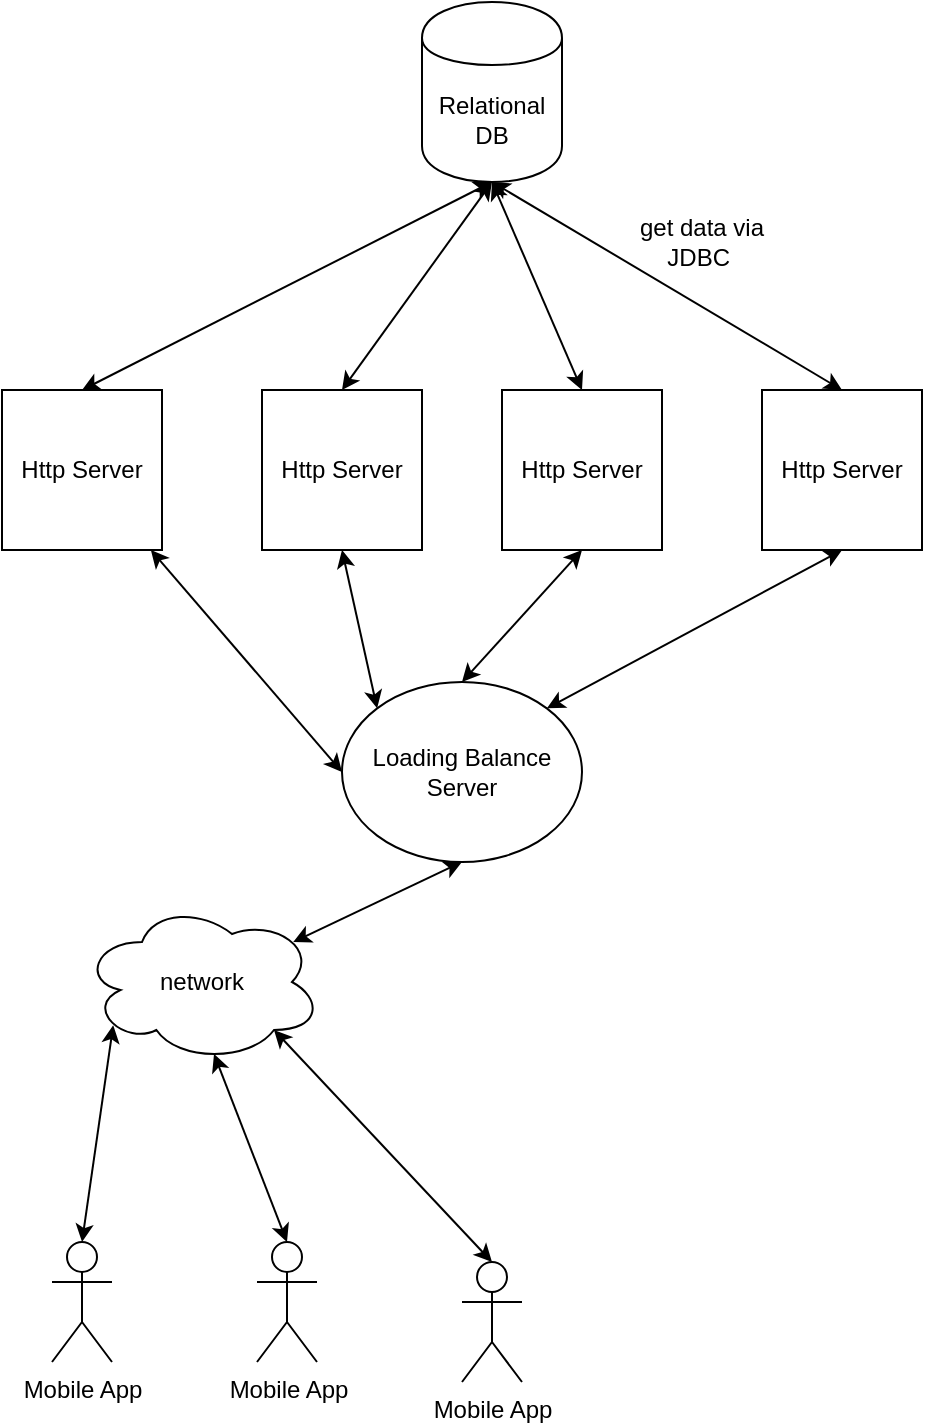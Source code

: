 <mxfile version="10.8.0" type="github"><diagram id="ig-XjjdN55XsAPovnEqb" name="Page-1"><mxGraphModel dx="1398" dy="808" grid="1" gridSize="10" guides="1" tooltips="1" connect="1" arrows="1" fold="1" page="1" pageScale="1" pageWidth="827" pageHeight="1169" math="0" shadow="0"><root><mxCell id="0"/><mxCell id="1" parent="0"/><mxCell id="om-y3BHIbrnqS1LzxDSt-1" value="Http Server" style="whiteSpace=wrap;html=1;aspect=fixed;" vertex="1" parent="1"><mxGeometry x="230" y="504" width="80" height="80" as="geometry"/></mxCell><mxCell id="om-y3BHIbrnqS1LzxDSt-4" value="Http Server" style="whiteSpace=wrap;html=1;aspect=fixed;" vertex="1" parent="1"><mxGeometry x="100" y="504" width="80" height="80" as="geometry"/></mxCell><mxCell id="om-y3BHIbrnqS1LzxDSt-5" value="Http Server" style="whiteSpace=wrap;html=1;aspect=fixed;" vertex="1" parent="1"><mxGeometry x="350" y="504" width="80" height="80" as="geometry"/></mxCell><mxCell id="om-y3BHIbrnqS1LzxDSt-6" value="Http Server" style="whiteSpace=wrap;html=1;aspect=fixed;" vertex="1" parent="1"><mxGeometry x="480" y="504" width="80" height="80" as="geometry"/></mxCell><mxCell id="om-y3BHIbrnqS1LzxDSt-7" value="Loading Balance&lt;br&gt;Server&lt;br&gt;" style="ellipse;whiteSpace=wrap;html=1;" vertex="1" parent="1"><mxGeometry x="270" y="650" width="120" height="90" as="geometry"/></mxCell><mxCell id="om-y3BHIbrnqS1LzxDSt-8" value="network" style="ellipse;shape=cloud;whiteSpace=wrap;html=1;" vertex="1" parent="1"><mxGeometry x="140" y="760" width="120" height="80" as="geometry"/></mxCell><mxCell id="om-y3BHIbrnqS1LzxDSt-10" value="" style="endArrow=classic;startArrow=classic;html=1;entryX=0.5;entryY=1;entryDx=0;entryDy=0;exitX=0.88;exitY=0.25;exitDx=0;exitDy=0;exitPerimeter=0;" edge="1" parent="1" source="om-y3BHIbrnqS1LzxDSt-8" target="om-y3BHIbrnqS1LzxDSt-7"><mxGeometry width="50" height="50" relative="1" as="geometry"><mxPoint x="280" y="760" as="sourcePoint"/><mxPoint x="360" y="760" as="targetPoint"/></mxGeometry></mxCell><mxCell id="om-y3BHIbrnqS1LzxDSt-11" value="" style="endArrow=classic;startArrow=classic;html=1;exitX=0;exitY=0.5;exitDx=0;exitDy=0;" edge="1" parent="1" source="om-y3BHIbrnqS1LzxDSt-7" target="om-y3BHIbrnqS1LzxDSt-4"><mxGeometry width="50" height="50" relative="1" as="geometry"><mxPoint x="140" y="670" as="sourcePoint"/><mxPoint x="190" y="620" as="targetPoint"/></mxGeometry></mxCell><mxCell id="om-y3BHIbrnqS1LzxDSt-12" value="" style="endArrow=classic;startArrow=classic;html=1;entryX=0.5;entryY=1;entryDx=0;entryDy=0;exitX=0;exitY=0;exitDx=0;exitDy=0;" edge="1" parent="1" source="om-y3BHIbrnqS1LzxDSt-7" target="om-y3BHIbrnqS1LzxDSt-1"><mxGeometry width="50" height="50" relative="1" as="geometry"><mxPoint x="150" y="710" as="sourcePoint"/><mxPoint x="200" y="660" as="targetPoint"/></mxGeometry></mxCell><mxCell id="om-y3BHIbrnqS1LzxDSt-13" value="" style="endArrow=classic;startArrow=classic;html=1;entryX=0.5;entryY=1;entryDx=0;entryDy=0;exitX=0.5;exitY=0;exitDx=0;exitDy=0;" edge="1" parent="1" source="om-y3BHIbrnqS1LzxDSt-7" target="om-y3BHIbrnqS1LzxDSt-5"><mxGeometry width="50" height="50" relative="1" as="geometry"><mxPoint x="160" y="720" as="sourcePoint"/><mxPoint x="210" y="670" as="targetPoint"/></mxGeometry></mxCell><mxCell id="om-y3BHIbrnqS1LzxDSt-14" value="" style="endArrow=classic;startArrow=classic;html=1;entryX=0.5;entryY=1;entryDx=0;entryDy=0;exitX=1;exitY=0;exitDx=0;exitDy=0;" edge="1" parent="1" source="om-y3BHIbrnqS1LzxDSt-7" target="om-y3BHIbrnqS1LzxDSt-6"><mxGeometry width="50" height="50" relative="1" as="geometry"><mxPoint x="170" y="730" as="sourcePoint"/><mxPoint x="220" y="680" as="targetPoint"/></mxGeometry></mxCell><mxCell id="om-y3BHIbrnqS1LzxDSt-15" value="Relational&lt;br&gt;DB&lt;br&gt;" style="shape=cylinder;whiteSpace=wrap;html=1;boundedLbl=1;backgroundOutline=1;" vertex="1" parent="1"><mxGeometry x="310" y="310" width="70" height="90" as="geometry"/></mxCell><mxCell id="om-y3BHIbrnqS1LzxDSt-16" value="" style="endArrow=classic;startArrow=classic;html=1;exitX=0.5;exitY=0;exitDx=0;exitDy=0;entryX=0.5;entryY=1;entryDx=0;entryDy=0;" edge="1" parent="1" source="om-y3BHIbrnqS1LzxDSt-4" target="om-y3BHIbrnqS1LzxDSt-15"><mxGeometry width="50" height="50" relative="1" as="geometry"><mxPoint x="150" y="470" as="sourcePoint"/><mxPoint x="200" y="420" as="targetPoint"/></mxGeometry></mxCell><mxCell id="om-y3BHIbrnqS1LzxDSt-17" value="" style="endArrow=classic;startArrow=classic;html=1;exitX=0.5;exitY=0;exitDx=0;exitDy=0;entryX=0.5;entryY=1;entryDx=0;entryDy=0;" edge="1" parent="1" source="om-y3BHIbrnqS1LzxDSt-1" target="om-y3BHIbrnqS1LzxDSt-15"><mxGeometry width="50" height="50" relative="1" as="geometry"><mxPoint x="363" y="477" as="sourcePoint"/><mxPoint x="413" y="427" as="targetPoint"/></mxGeometry></mxCell><mxCell id="om-y3BHIbrnqS1LzxDSt-18" value="" style="endArrow=classic;startArrow=classic;html=1;exitX=0.5;exitY=0;exitDx=0;exitDy=0;entryX=0.5;entryY=1;entryDx=0;entryDy=0;" edge="1" parent="1" source="om-y3BHIbrnqS1LzxDSt-5" target="om-y3BHIbrnqS1LzxDSt-15"><mxGeometry width="50" height="50" relative="1" as="geometry"><mxPoint x="363" y="477" as="sourcePoint"/><mxPoint x="413" y="427" as="targetPoint"/></mxGeometry></mxCell><mxCell id="om-y3BHIbrnqS1LzxDSt-19" value="" style="endArrow=classic;startArrow=classic;html=1;exitX=0.5;exitY=0;exitDx=0;exitDy=0;entryX=0.5;entryY=1;entryDx=0;entryDy=0;" edge="1" parent="1" source="om-y3BHIbrnqS1LzxDSt-6" target="om-y3BHIbrnqS1LzxDSt-15"><mxGeometry width="50" height="50" relative="1" as="geometry"><mxPoint x="495" y="490" as="sourcePoint"/><mxPoint x="545" y="440" as="targetPoint"/></mxGeometry></mxCell><mxCell id="om-y3BHIbrnqS1LzxDSt-20" value="get data via JDBC&amp;nbsp;" style="text;html=1;strokeColor=none;fillColor=none;align=center;verticalAlign=middle;whiteSpace=wrap;rounded=0;" vertex="1" parent="1"><mxGeometry x="410" y="400" width="80" height="60" as="geometry"/></mxCell><mxCell id="om-y3BHIbrnqS1LzxDSt-22" value="Mobile App" style="shape=umlActor;verticalLabelPosition=bottom;labelBackgroundColor=#ffffff;verticalAlign=top;html=1;outlineConnect=0;" vertex="1" parent="1"><mxGeometry x="125" y="930" width="30" height="60" as="geometry"/></mxCell><mxCell id="om-y3BHIbrnqS1LzxDSt-25" value="Mobile App" style="shape=umlActor;verticalLabelPosition=bottom;labelBackgroundColor=#ffffff;verticalAlign=top;html=1;outlineConnect=0;" vertex="1" parent="1"><mxGeometry x="227.5" y="930" width="30" height="60" as="geometry"/></mxCell><mxCell id="om-y3BHIbrnqS1LzxDSt-26" value="Mobile App" style="shape=umlActor;verticalLabelPosition=bottom;labelBackgroundColor=#ffffff;verticalAlign=top;html=1;outlineConnect=0;" vertex="1" parent="1"><mxGeometry x="330" y="940" width="30" height="60" as="geometry"/></mxCell><mxCell id="om-y3BHIbrnqS1LzxDSt-27" value="" style="endArrow=classic;startArrow=classic;html=1;exitX=0.5;exitY=0;exitDx=0;exitDy=0;exitPerimeter=0;entryX=0.13;entryY=0.77;entryDx=0;entryDy=0;entryPerimeter=0;" edge="1" parent="1" source="om-y3BHIbrnqS1LzxDSt-22" target="om-y3BHIbrnqS1LzxDSt-8"><mxGeometry width="50" height="50" relative="1" as="geometry"><mxPoint x="160" y="900" as="sourcePoint"/><mxPoint x="210" y="850" as="targetPoint"/></mxGeometry></mxCell><mxCell id="om-y3BHIbrnqS1LzxDSt-28" value="" style="endArrow=classic;startArrow=classic;html=1;exitX=0.5;exitY=0;exitDx=0;exitDy=0;exitPerimeter=0;entryX=0.55;entryY=0.95;entryDx=0;entryDy=0;entryPerimeter=0;" edge="1" parent="1" source="om-y3BHIbrnqS1LzxDSt-25" target="om-y3BHIbrnqS1LzxDSt-8"><mxGeometry width="50" height="50" relative="1" as="geometry"><mxPoint x="170" y="910" as="sourcePoint"/><mxPoint x="220" y="860" as="targetPoint"/></mxGeometry></mxCell><mxCell id="om-y3BHIbrnqS1LzxDSt-29" value="" style="endArrow=classic;startArrow=classic;html=1;exitX=0.5;exitY=0;exitDx=0;exitDy=0;exitPerimeter=0;entryX=0.8;entryY=0.8;entryDx=0;entryDy=0;entryPerimeter=0;" edge="1" parent="1" source="om-y3BHIbrnqS1LzxDSt-26" target="om-y3BHIbrnqS1LzxDSt-8"><mxGeometry width="50" height="50" relative="1" as="geometry"><mxPoint x="180" y="920" as="sourcePoint"/><mxPoint x="230" y="870" as="targetPoint"/></mxGeometry></mxCell></root></mxGraphModel></diagram></mxfile>